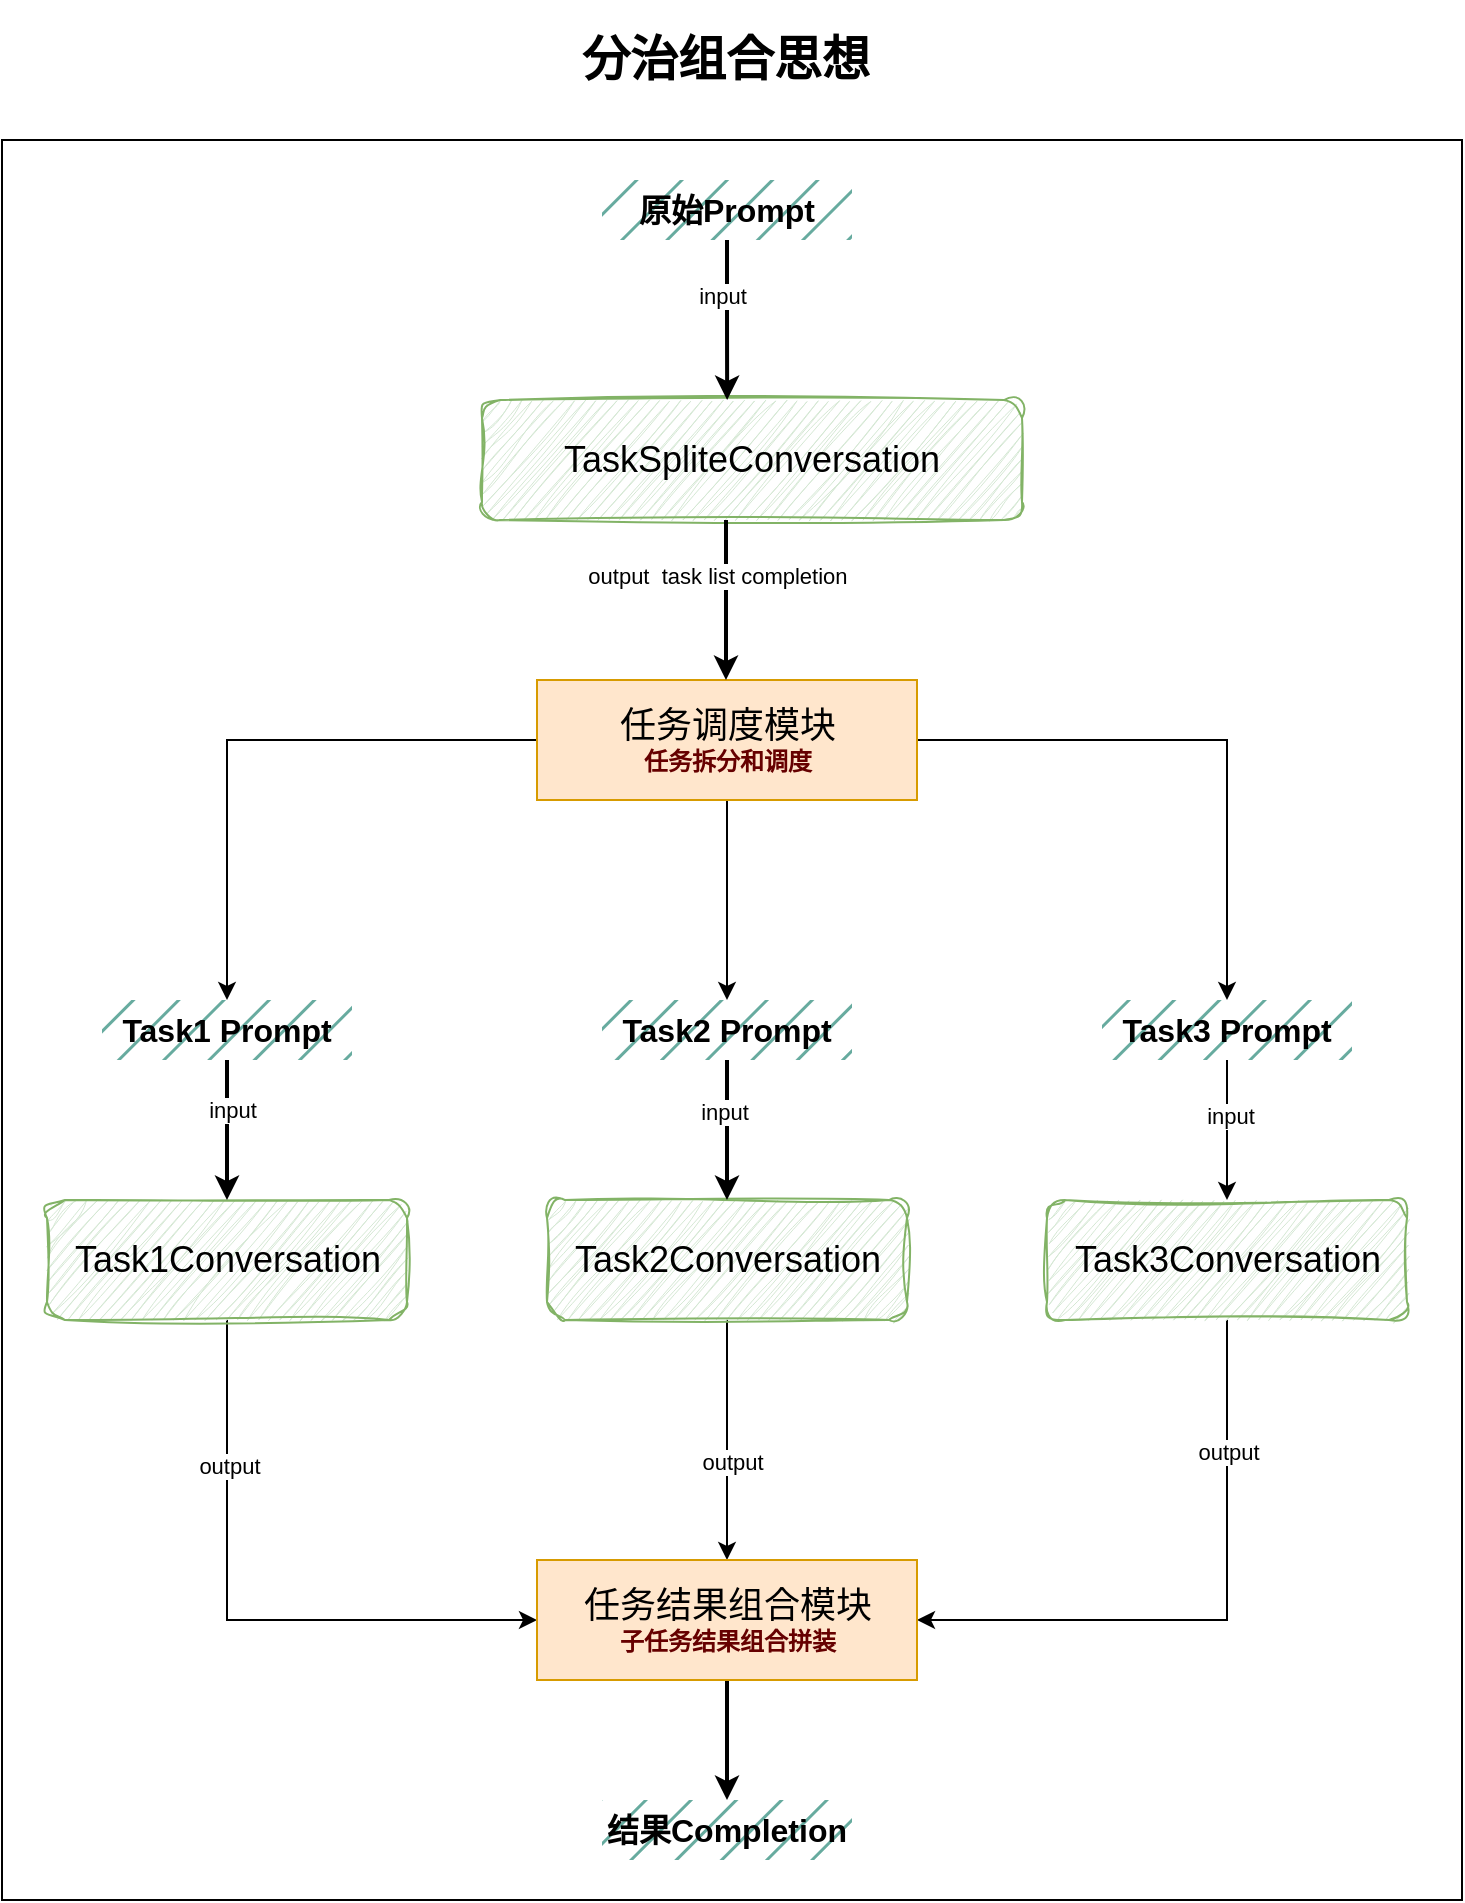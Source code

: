 <mxfile version="21.1.2" type="github">
  <diagram name="第 1 页" id="x_4YVfrAARGBKb9YT0we">
    <mxGraphModel dx="2069" dy="1964" grid="1" gridSize="10" guides="1" tooltips="1" connect="1" arrows="1" fold="1" page="1" pageScale="1" pageWidth="827" pageHeight="1169" math="0" shadow="0">
      <root>
        <mxCell id="0" />
        <mxCell id="1" parent="0" />
        <mxCell id="0TGctXTPVE-8iXlW17Bm-45" value="" style="rounded=0;whiteSpace=wrap;html=1;" vertex="1" parent="1">
          <mxGeometry x="-30" y="30" width="730" height="880" as="geometry" />
        </mxCell>
        <mxCell id="0TGctXTPVE-8iXlW17Bm-1" value="&lt;font style=&quot;font-size: 18px;&quot;&gt;TaskSpliteConversation&lt;/font&gt;" style="rounded=1;whiteSpace=wrap;html=1;sketch=1;curveFitting=1;jiggle=2;fillColor=#d5e8d4;strokeColor=#82b366;" vertex="1" parent="1">
          <mxGeometry x="210" y="160" width="270" height="60" as="geometry" />
        </mxCell>
        <mxCell id="0TGctXTPVE-8iXlW17Bm-32" style="edgeStyle=orthogonalEdgeStyle;rounded=0;orthogonalLoop=1;jettySize=auto;html=1;entryX=0;entryY=0.5;entryDx=0;entryDy=0;exitX=0.5;exitY=1;exitDx=0;exitDy=0;" edge="1" parent="1" source="0TGctXTPVE-8iXlW17Bm-2" target="0TGctXTPVE-8iXlW17Bm-31">
          <mxGeometry relative="1" as="geometry" />
        </mxCell>
        <mxCell id="0TGctXTPVE-8iXlW17Bm-36" value="output&amp;nbsp;" style="edgeLabel;html=1;align=center;verticalAlign=middle;resizable=0;points=[];" vertex="1" connectable="0" parent="0TGctXTPVE-8iXlW17Bm-32">
          <mxGeometry x="-0.521" y="2" relative="1" as="geometry">
            <mxPoint as="offset" />
          </mxGeometry>
        </mxCell>
        <mxCell id="0TGctXTPVE-8iXlW17Bm-2" value="&lt;font style=&quot;font-size: 18px;&quot;&gt;Task1Conversation&lt;/font&gt;" style="rounded=1;whiteSpace=wrap;html=1;sketch=1;curveFitting=1;jiggle=2;fillColor=#d5e8d4;strokeColor=#82b366;" vertex="1" parent="1">
          <mxGeometry x="-7.5" y="560" width="180" height="60" as="geometry" />
        </mxCell>
        <mxCell id="0TGctXTPVE-8iXlW17Bm-8" style="edgeStyle=orthogonalEdgeStyle;rounded=1;orthogonalLoop=1;jettySize=auto;html=1;entryX=0.454;entryY=0;entryDx=0;entryDy=0;entryPerimeter=0;strokeWidth=2;" edge="1" parent="1" source="0TGctXTPVE-8iXlW17Bm-7" target="0TGctXTPVE-8iXlW17Bm-1">
          <mxGeometry relative="1" as="geometry" />
        </mxCell>
        <mxCell id="0TGctXTPVE-8iXlW17Bm-9" value="input" style="edgeLabel;html=1;align=center;verticalAlign=middle;resizable=0;points=[];" vertex="1" connectable="0" parent="0TGctXTPVE-8iXlW17Bm-8">
          <mxGeometry x="-0.301" y="-3" relative="1" as="geometry">
            <mxPoint as="offset" />
          </mxGeometry>
        </mxCell>
        <mxCell id="0TGctXTPVE-8iXlW17Bm-7" value="&lt;font style=&quot;font-size: 16px;&quot;&gt;&lt;b&gt;原始Prompt&lt;/b&gt;&lt;/font&gt;" style="text;html=1;strokeColor=none;fillColor=#67AB9F;align=center;verticalAlign=middle;whiteSpace=wrap;rounded=0;fillStyle=hatch;" vertex="1" parent="1">
          <mxGeometry x="270" y="50" width="125" height="30" as="geometry" />
        </mxCell>
        <mxCell id="0TGctXTPVE-8iXlW17Bm-33" style="edgeStyle=orthogonalEdgeStyle;rounded=0;orthogonalLoop=1;jettySize=auto;html=1;entryX=0.5;entryY=0;entryDx=0;entryDy=0;" edge="1" parent="1" source="0TGctXTPVE-8iXlW17Bm-10" target="0TGctXTPVE-8iXlW17Bm-31">
          <mxGeometry relative="1" as="geometry" />
        </mxCell>
        <mxCell id="0TGctXTPVE-8iXlW17Bm-40" value="output" style="edgeLabel;html=1;align=center;verticalAlign=middle;resizable=0;points=[];" vertex="1" connectable="0" parent="0TGctXTPVE-8iXlW17Bm-33">
          <mxGeometry x="0.183" y="2" relative="1" as="geometry">
            <mxPoint as="offset" />
          </mxGeometry>
        </mxCell>
        <mxCell id="0TGctXTPVE-8iXlW17Bm-10" value="&lt;font style=&quot;font-size: 18px;&quot;&gt;Task2Conversation&lt;/font&gt;" style="rounded=1;whiteSpace=wrap;html=1;sketch=1;curveFitting=1;jiggle=2;fillColor=#d5e8d4;strokeColor=#82b366;" vertex="1" parent="1">
          <mxGeometry x="242.5" y="560" width="180" height="60" as="geometry" />
        </mxCell>
        <mxCell id="0TGctXTPVE-8iXlW17Bm-21" style="edgeStyle=orthogonalEdgeStyle;rounded=0;orthogonalLoop=1;jettySize=auto;html=1;" edge="1" parent="1" source="0TGctXTPVE-8iXlW17Bm-11" target="0TGctXTPVE-8iXlW17Bm-17">
          <mxGeometry relative="1" as="geometry" />
        </mxCell>
        <mxCell id="0TGctXTPVE-8iXlW17Bm-22" style="edgeStyle=orthogonalEdgeStyle;rounded=0;orthogonalLoop=1;jettySize=auto;html=1;" edge="1" parent="1" source="0TGctXTPVE-8iXlW17Bm-11" target="0TGctXTPVE-8iXlW17Bm-19">
          <mxGeometry relative="1" as="geometry" />
        </mxCell>
        <mxCell id="0TGctXTPVE-8iXlW17Bm-23" style="edgeStyle=orthogonalEdgeStyle;rounded=0;orthogonalLoop=1;jettySize=auto;html=1;entryX=0.5;entryY=0;entryDx=0;entryDy=0;" edge="1" parent="1" source="0TGctXTPVE-8iXlW17Bm-11" target="0TGctXTPVE-8iXlW17Bm-20">
          <mxGeometry relative="1" as="geometry" />
        </mxCell>
        <mxCell id="0TGctXTPVE-8iXlW17Bm-11" value="&lt;font style=&quot;&quot;&gt;&lt;span style=&quot;font-size: 18px;&quot;&gt;任务调度模块&lt;/span&gt;&lt;br&gt;&lt;font color=&quot;#660000&quot; style=&quot;font-size: 12px;&quot;&gt;&lt;b&gt;任务拆分和调度&lt;/b&gt;&lt;/font&gt;&lt;br&gt;&lt;/font&gt;" style="rounded=0;whiteSpace=wrap;html=1;fillColor=#ffe6cc;strokeColor=#d79b00;" vertex="1" parent="1">
          <mxGeometry x="237.5" y="300" width="190" height="60" as="geometry" />
        </mxCell>
        <mxCell id="0TGctXTPVE-8iXlW17Bm-14" style="edgeStyle=orthogonalEdgeStyle;rounded=1;orthogonalLoop=1;jettySize=auto;html=1;entryX=0.454;entryY=0;entryDx=0;entryDy=0;entryPerimeter=0;strokeWidth=2;" edge="1" parent="1">
          <mxGeometry relative="1" as="geometry">
            <mxPoint x="332" y="220" as="sourcePoint" />
            <mxPoint x="332" y="300" as="targetPoint" />
          </mxGeometry>
        </mxCell>
        <mxCell id="0TGctXTPVE-8iXlW17Bm-15" value="output&amp;nbsp; task list&amp;nbsp;completion&amp;nbsp;" style="edgeLabel;html=1;align=center;verticalAlign=middle;resizable=0;points=[];" vertex="1" connectable="0" parent="0TGctXTPVE-8iXlW17Bm-14">
          <mxGeometry x="-0.301" y="-3" relative="1" as="geometry">
            <mxPoint as="offset" />
          </mxGeometry>
        </mxCell>
        <mxCell id="0TGctXTPVE-8iXlW17Bm-24" style="edgeStyle=orthogonalEdgeStyle;rounded=0;orthogonalLoop=1;jettySize=auto;html=1;entryX=0.5;entryY=0;entryDx=0;entryDy=0;strokeWidth=2;" edge="1" parent="1" source="0TGctXTPVE-8iXlW17Bm-17" target="0TGctXTPVE-8iXlW17Bm-2">
          <mxGeometry relative="1" as="geometry" />
        </mxCell>
        <mxCell id="0TGctXTPVE-8iXlW17Bm-25" value="input" style="edgeLabel;html=1;align=center;verticalAlign=middle;resizable=0;points=[];" vertex="1" connectable="0" parent="0TGctXTPVE-8iXlW17Bm-24">
          <mxGeometry x="-0.286" y="2" relative="1" as="geometry">
            <mxPoint as="offset" />
          </mxGeometry>
        </mxCell>
        <mxCell id="0TGctXTPVE-8iXlW17Bm-17" value="&lt;font style=&quot;font-size: 16px;&quot;&gt;&lt;b&gt;Task1 Prompt&lt;/b&gt;&lt;/font&gt;" style="text;html=1;strokeColor=none;fillColor=#67AB9F;align=center;verticalAlign=middle;whiteSpace=wrap;rounded=0;fillStyle=hatch;" vertex="1" parent="1">
          <mxGeometry x="20" y="460" width="125" height="30" as="geometry" />
        </mxCell>
        <mxCell id="0TGctXTPVE-8iXlW17Bm-34" style="edgeStyle=orthogonalEdgeStyle;rounded=0;orthogonalLoop=1;jettySize=auto;html=1;entryX=1;entryY=0.5;entryDx=0;entryDy=0;exitX=0.5;exitY=1;exitDx=0;exitDy=0;" edge="1" parent="1" source="0TGctXTPVE-8iXlW17Bm-18" target="0TGctXTPVE-8iXlW17Bm-31">
          <mxGeometry relative="1" as="geometry" />
        </mxCell>
        <mxCell id="0TGctXTPVE-8iXlW17Bm-42" value="output" style="edgeLabel;html=1;align=center;verticalAlign=middle;resizable=0;points=[];" vertex="1" connectable="0" parent="0TGctXTPVE-8iXlW17Bm-34">
          <mxGeometry x="-0.567" relative="1" as="geometry">
            <mxPoint as="offset" />
          </mxGeometry>
        </mxCell>
        <mxCell id="0TGctXTPVE-8iXlW17Bm-18" value="&lt;font style=&quot;font-size: 18px;&quot;&gt;Task3Conversation&lt;/font&gt;" style="rounded=1;whiteSpace=wrap;html=1;sketch=1;curveFitting=1;jiggle=2;fillColor=#d5e8d4;strokeColor=#82b366;" vertex="1" parent="1">
          <mxGeometry x="492.5" y="560" width="180" height="60" as="geometry" />
        </mxCell>
        <mxCell id="0TGctXTPVE-8iXlW17Bm-29" style="edgeStyle=orthogonalEdgeStyle;rounded=0;orthogonalLoop=1;jettySize=auto;html=1;entryX=0.5;entryY=0;entryDx=0;entryDy=0;strokeWidth=2;" edge="1" parent="1" source="0TGctXTPVE-8iXlW17Bm-19" target="0TGctXTPVE-8iXlW17Bm-10">
          <mxGeometry relative="1" as="geometry" />
        </mxCell>
        <mxCell id="0TGctXTPVE-8iXlW17Bm-38" value="input" style="edgeLabel;html=1;align=center;verticalAlign=middle;resizable=0;points=[];" vertex="1" connectable="0" parent="0TGctXTPVE-8iXlW17Bm-29">
          <mxGeometry x="-0.257" y="-2" relative="1" as="geometry">
            <mxPoint as="offset" />
          </mxGeometry>
        </mxCell>
        <mxCell id="0TGctXTPVE-8iXlW17Bm-19" value="&lt;font style=&quot;font-size: 16px;&quot;&gt;&lt;b&gt;Task2 Prompt&lt;/b&gt;&lt;/font&gt;" style="text;html=1;strokeColor=none;fillColor=#67AB9F;align=center;verticalAlign=middle;whiteSpace=wrap;rounded=0;fillStyle=hatch;" vertex="1" parent="1">
          <mxGeometry x="270" y="460" width="125" height="30" as="geometry" />
        </mxCell>
        <mxCell id="0TGctXTPVE-8iXlW17Bm-30" style="edgeStyle=orthogonalEdgeStyle;rounded=0;orthogonalLoop=1;jettySize=auto;html=1;entryX=0.5;entryY=0;entryDx=0;entryDy=0;" edge="1" parent="1" source="0TGctXTPVE-8iXlW17Bm-20" target="0TGctXTPVE-8iXlW17Bm-18">
          <mxGeometry relative="1" as="geometry" />
        </mxCell>
        <mxCell id="0TGctXTPVE-8iXlW17Bm-39" value="input" style="edgeLabel;html=1;align=center;verticalAlign=middle;resizable=0;points=[];" vertex="1" connectable="0" parent="0TGctXTPVE-8iXlW17Bm-30">
          <mxGeometry x="-0.2" y="1" relative="1" as="geometry">
            <mxPoint as="offset" />
          </mxGeometry>
        </mxCell>
        <mxCell id="0TGctXTPVE-8iXlW17Bm-20" value="&lt;font style=&quot;font-size: 16px;&quot;&gt;&lt;b&gt;Task3 Prompt&lt;/b&gt;&lt;/font&gt;" style="text;html=1;strokeColor=none;fillColor=#67AB9F;align=center;verticalAlign=middle;whiteSpace=wrap;rounded=0;fillStyle=hatch;" vertex="1" parent="1">
          <mxGeometry x="520" y="460" width="125" height="30" as="geometry" />
        </mxCell>
        <mxCell id="0TGctXTPVE-8iXlW17Bm-44" style="edgeStyle=orthogonalEdgeStyle;rounded=0;orthogonalLoop=1;jettySize=auto;html=1;strokeWidth=2;" edge="1" parent="1" source="0TGctXTPVE-8iXlW17Bm-31" target="0TGctXTPVE-8iXlW17Bm-43">
          <mxGeometry relative="1" as="geometry" />
        </mxCell>
        <mxCell id="0TGctXTPVE-8iXlW17Bm-31" value="&lt;font style=&quot;&quot;&gt;&lt;span style=&quot;font-size: 18px;&quot;&gt;任务结果组合模块&lt;/span&gt;&lt;br&gt;&lt;font color=&quot;#660000&quot;&gt;&lt;b&gt;子任务结果组合拼装&lt;/b&gt;&lt;/font&gt;&lt;br&gt;&lt;/font&gt;" style="rounded=0;whiteSpace=wrap;html=1;fillColor=#ffe6cc;strokeColor=#d79b00;" vertex="1" parent="1">
          <mxGeometry x="237.5" y="740" width="190" height="60" as="geometry" />
        </mxCell>
        <mxCell id="0TGctXTPVE-8iXlW17Bm-43" value="&lt;font style=&quot;font-size: 16px;&quot;&gt;&lt;b&gt;结果Completion&lt;/b&gt;&lt;/font&gt;" style="text;html=1;strokeColor=none;fillColor=#67AB9F;align=center;verticalAlign=middle;whiteSpace=wrap;rounded=0;fillStyle=hatch;" vertex="1" parent="1">
          <mxGeometry x="270" y="860" width="125" height="30" as="geometry" />
        </mxCell>
        <mxCell id="0TGctXTPVE-8iXlW17Bm-46" value="&lt;h1&gt;分治组合思想&lt;/h1&gt;&lt;p&gt;&lt;br&gt;&lt;/p&gt;" style="text;html=1;strokeColor=none;fillColor=none;spacing=5;spacingTop=-20;whiteSpace=wrap;overflow=hidden;rounded=0;" vertex="1" parent="1">
          <mxGeometry x="254.5" y="-30" width="161" height="40" as="geometry" />
        </mxCell>
      </root>
    </mxGraphModel>
  </diagram>
</mxfile>
